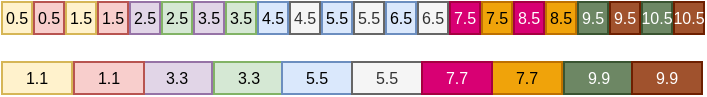 <mxfile version="15.7.3" type="device"><diagram id="5uxEcSWXRHwoEyQHtXb_" name="Page-1"><mxGraphModel dx="1008" dy="543" grid="1" gridSize="10" guides="1" tooltips="1" connect="1" arrows="1" fold="1" page="1" pageScale="1" pageWidth="850" pageHeight="1100" math="0" shadow="0"><root><mxCell id="0"/><mxCell id="1" parent="0"/><mxCell id="kocOeuXtmzfx_nO2DdUd-22" value="0.5" style="rounded=0;whiteSpace=wrap;html=1;fillColor=#fff2cc;strokeColor=#d6b656;fontSize=8;" vertex="1" parent="1"><mxGeometry x="100" y="80" width="15" height="16" as="geometry"/></mxCell><mxCell id="kocOeuXtmzfx_nO2DdUd-23" value="0.5" style="rounded=0;whiteSpace=wrap;html=1;fillColor=#f8cecc;strokeColor=#b85450;fontSize=8;" vertex="1" parent="1"><mxGeometry x="116" y="80" width="15" height="16" as="geometry"/></mxCell><mxCell id="kocOeuXtmzfx_nO2DdUd-111" value="1.5" style="rounded=0;whiteSpace=wrap;html=1;fillColor=#fff2cc;strokeColor=#d6b656;fontSize=8;" vertex="1" parent="1"><mxGeometry x="132" y="80" width="15" height="16" as="geometry"/></mxCell><mxCell id="kocOeuXtmzfx_nO2DdUd-112" value="1.5" style="rounded=0;whiteSpace=wrap;html=1;fillColor=#f8cecc;strokeColor=#b85450;fontSize=8;" vertex="1" parent="1"><mxGeometry x="148" y="80" width="15" height="16" as="geometry"/></mxCell><mxCell id="kocOeuXtmzfx_nO2DdUd-113" value="2.5" style="rounded=0;whiteSpace=wrap;html=1;fillColor=#e1d5e7;strokeColor=#9673a6;fontSize=8;" vertex="1" parent="1"><mxGeometry x="164" y="80" width="15" height="16" as="geometry"/></mxCell><mxCell id="kocOeuXtmzfx_nO2DdUd-114" value="2.5" style="rounded=0;whiteSpace=wrap;html=1;fillColor=#d5e8d4;strokeColor=#82b366;fontSize=8;" vertex="1" parent="1"><mxGeometry x="180" y="80" width="15" height="16" as="geometry"/></mxCell><mxCell id="kocOeuXtmzfx_nO2DdUd-115" value="3.5" style="rounded=0;whiteSpace=wrap;html=1;fillColor=#e1d5e7;strokeColor=#9673a6;fontSize=8;" vertex="1" parent="1"><mxGeometry x="196" y="80" width="15" height="16" as="geometry"/></mxCell><mxCell id="kocOeuXtmzfx_nO2DdUd-116" value="3.5" style="rounded=0;whiteSpace=wrap;html=1;fillColor=#d5e8d4;strokeColor=#82b366;fontSize=8;" vertex="1" parent="1"><mxGeometry x="212" y="80" width="15" height="16" as="geometry"/></mxCell><mxCell id="kocOeuXtmzfx_nO2DdUd-117" value="4.5" style="rounded=0;whiteSpace=wrap;html=1;fillColor=#dae8fc;strokeColor=#6c8ebf;fontSize=8;" vertex="1" parent="1"><mxGeometry x="228" y="80" width="15" height="16" as="geometry"/></mxCell><mxCell id="kocOeuXtmzfx_nO2DdUd-118" value="" style="rounded=0;whiteSpace=wrap;html=1;fillColor=#f8cecc;strokeColor=#b85450;fontSize=8;" vertex="1" parent="1"><mxGeometry x="244" y="80" width="15" height="16" as="geometry"/></mxCell><mxCell id="kocOeuXtmzfx_nO2DdUd-119" value="5.5" style="rounded=0;whiteSpace=wrap;html=1;fillColor=#dae8fc;strokeColor=#6c8ebf;fontSize=8;" vertex="1" parent="1"><mxGeometry x="260" y="80" width="15" height="16" as="geometry"/></mxCell><mxCell id="kocOeuXtmzfx_nO2DdUd-120" value="5.5" style="rounded=0;whiteSpace=wrap;html=1;fillColor=#f5f5f5;strokeColor=#666666;fontSize=8;fontColor=#333333;" vertex="1" parent="1"><mxGeometry x="276" y="80" width="15" height="16" as="geometry"/></mxCell><mxCell id="kocOeuXtmzfx_nO2DdUd-121" value="6.5" style="rounded=0;whiteSpace=wrap;html=1;fillColor=#dae8fc;strokeColor=#6c8ebf;fontSize=8;" vertex="1" parent="1"><mxGeometry x="292" y="80" width="15" height="16" as="geometry"/></mxCell><mxCell id="kocOeuXtmzfx_nO2DdUd-122" value="6.5" style="rounded=0;whiteSpace=wrap;html=1;fillColor=#f5f5f5;strokeColor=#666666;fontSize=8;fontColor=#333333;" vertex="1" parent="1"><mxGeometry x="308" y="80" width="15" height="16" as="geometry"/></mxCell><mxCell id="kocOeuXtmzfx_nO2DdUd-123" value="7.5" style="rounded=0;whiteSpace=wrap;html=1;fillColor=#d80073;strokeColor=#A50040;fontSize=8;fontColor=#ffffff;" vertex="1" parent="1"><mxGeometry x="324" y="80" width="15" height="16" as="geometry"/></mxCell><mxCell id="kocOeuXtmzfx_nO2DdUd-124" value="7.5" style="rounded=0;whiteSpace=wrap;html=1;fillColor=#f0a30a;strokeColor=#BD7000;fontSize=8;fontColor=#000000;" vertex="1" parent="1"><mxGeometry x="340" y="80" width="15" height="16" as="geometry"/></mxCell><mxCell id="kocOeuXtmzfx_nO2DdUd-125" value="8.5" style="rounded=0;whiteSpace=wrap;html=1;fillColor=#d80073;strokeColor=#A50040;fontSize=8;fontColor=#ffffff;" vertex="1" parent="1"><mxGeometry x="356" y="80" width="15" height="16" as="geometry"/></mxCell><mxCell id="kocOeuXtmzfx_nO2DdUd-126" value="8.5" style="rounded=0;whiteSpace=wrap;html=1;fillColor=#f0a30a;strokeColor=#BD7000;fontSize=8;fontColor=#000000;" vertex="1" parent="1"><mxGeometry x="372" y="80" width="15" height="16" as="geometry"/></mxCell><mxCell id="kocOeuXtmzfx_nO2DdUd-127" value="9.5" style="rounded=0;whiteSpace=wrap;html=1;fillColor=#6d8764;strokeColor=#3A5431;fontSize=8;fontColor=#ffffff;" vertex="1" parent="1"><mxGeometry x="388" y="80" width="15" height="16" as="geometry"/></mxCell><mxCell id="kocOeuXtmzfx_nO2DdUd-128" value="9.5" style="rounded=0;whiteSpace=wrap;html=1;fillColor=#a0522d;strokeColor=#6D1F00;fontSize=8;fontColor=#ffffff;" vertex="1" parent="1"><mxGeometry x="404" y="80" width="15" height="16" as="geometry"/></mxCell><mxCell id="kocOeuXtmzfx_nO2DdUd-129" value="10.5" style="rounded=0;whiteSpace=wrap;html=1;fillColor=#6d8764;strokeColor=#3A5431;fontSize=8;fontColor=#ffffff;" vertex="1" parent="1"><mxGeometry x="420" y="80" width="15" height="16" as="geometry"/></mxCell><mxCell id="kocOeuXtmzfx_nO2DdUd-130" value="10.5" style="rounded=0;whiteSpace=wrap;html=1;fillColor=#a0522d;strokeColor=#6D1F00;fontSize=8;fontColor=#ffffff;" vertex="1" parent="1"><mxGeometry x="436" y="80" width="15" height="16" as="geometry"/></mxCell><mxCell id="kocOeuXtmzfx_nO2DdUd-132" value="4.5" style="rounded=0;whiteSpace=wrap;html=1;fillColor=#f5f5f5;strokeColor=#666666;fontSize=8;fontColor=#333333;" vertex="1" parent="1"><mxGeometry x="244" y="80" width="15" height="16" as="geometry"/></mxCell><mxCell id="kocOeuXtmzfx_nO2DdUd-135" value="" style="rounded=0;whiteSpace=wrap;html=1;fillColor=#fff2cc;strokeColor=#d6b656;fontSize=8;" vertex="1" parent="1"><mxGeometry x="100" y="110" width="35" height="16" as="geometry"/></mxCell><mxCell id="kocOeuXtmzfx_nO2DdUd-136" value="3.3" style="rounded=0;whiteSpace=wrap;html=1;fillColor=#e1d5e7;strokeColor=#9673a6;fontSize=8;" vertex="1" parent="1"><mxGeometry x="170" y="110" width="35" height="16" as="geometry"/></mxCell><mxCell id="kocOeuXtmzfx_nO2DdUd-137" value="3.3" style="rounded=0;whiteSpace=wrap;html=1;fillColor=#d5e8d4;strokeColor=#82b366;fontSize=8;" vertex="1" parent="1"><mxGeometry x="206" y="110" width="35" height="16" as="geometry"/></mxCell><mxCell id="kocOeuXtmzfx_nO2DdUd-138" value="5.5" style="rounded=0;whiteSpace=wrap;html=1;fillColor=#dae8fc;strokeColor=#6c8ebf;fontSize=8;" vertex="1" parent="1"><mxGeometry x="240" y="110" width="35" height="16" as="geometry"/></mxCell><mxCell id="kocOeuXtmzfx_nO2DdUd-139" value="" style="rounded=0;whiteSpace=wrap;html=1;fillColor=#f8cecc;strokeColor=#b85450;fontSize=8;" vertex="1" parent="1"><mxGeometry x="275" y="110" width="35" height="16" as="geometry"/></mxCell><mxCell id="kocOeuXtmzfx_nO2DdUd-140" value="7.7" style="rounded=0;whiteSpace=wrap;html=1;fillColor=#fff2cc;strokeColor=#d6b656;fontSize=8;" vertex="1" parent="1"><mxGeometry x="311" y="110" width="35" height="16" as="geometry"/></mxCell><mxCell id="kocOeuXtmzfx_nO2DdUd-141" value="7.7" style="rounded=0;whiteSpace=wrap;html=1;fillColor=#f0a30a;strokeColor=#BD7000;fontSize=8;fontColor=#000000;" vertex="1" parent="1"><mxGeometry x="345" y="110" width="35" height="16" as="geometry"/></mxCell><mxCell id="kocOeuXtmzfx_nO2DdUd-142" value="9.9" style="rounded=0;whiteSpace=wrap;html=1;fillColor=#6d8764;strokeColor=#3A5431;fontSize=8;fontColor=#ffffff;" vertex="1" parent="1"><mxGeometry x="381" y="110" width="35" height="16" as="geometry"/></mxCell><mxCell id="kocOeuXtmzfx_nO2DdUd-143" value="9.9" style="rounded=0;whiteSpace=wrap;html=1;fillColor=#a0522d;strokeColor=#6D1F00;fontSize=8;fontColor=#ffffff;" vertex="1" parent="1"><mxGeometry x="415" y="110" width="35" height="16" as="geometry"/></mxCell><mxCell id="kocOeuXtmzfx_nO2DdUd-144" value="1.1" style="rounded=0;whiteSpace=wrap;html=1;fillColor=#fff2cc;strokeColor=#d6b656;fontSize=8;" vertex="1" parent="1"><mxGeometry x="100" y="110" width="35" height="16" as="geometry"/></mxCell><mxCell id="kocOeuXtmzfx_nO2DdUd-145" value="1.1" style="rounded=0;whiteSpace=wrap;html=1;fillColor=#f8cecc;strokeColor=#b85450;fontSize=8;" vertex="1" parent="1"><mxGeometry x="136" y="110" width="35" height="16" as="geometry"/></mxCell><mxCell id="kocOeuXtmzfx_nO2DdUd-146" value="5.5" style="rounded=0;whiteSpace=wrap;html=1;fillColor=#f5f5f5;strokeColor=#666666;fontSize=8;fontColor=#333333;" vertex="1" parent="1"><mxGeometry x="275" y="110" width="35" height="16" as="geometry"/></mxCell><mxCell id="kocOeuXtmzfx_nO2DdUd-147" value="7.7" style="rounded=0;whiteSpace=wrap;html=1;fillColor=#fff2cc;strokeColor=#d6b656;fontSize=8;" vertex="1" parent="1"><mxGeometry x="310" y="110" width="35" height="16" as="geometry"/></mxCell><mxCell id="kocOeuXtmzfx_nO2DdUd-148" value="7.7" style="rounded=0;whiteSpace=wrap;html=1;fillColor=#d80073;strokeColor=#A50040;fontSize=8;fontColor=#ffffff;" vertex="1" parent="1"><mxGeometry x="310" y="110" width="35" height="16" as="geometry"/></mxCell></root></mxGraphModel></diagram></mxfile>